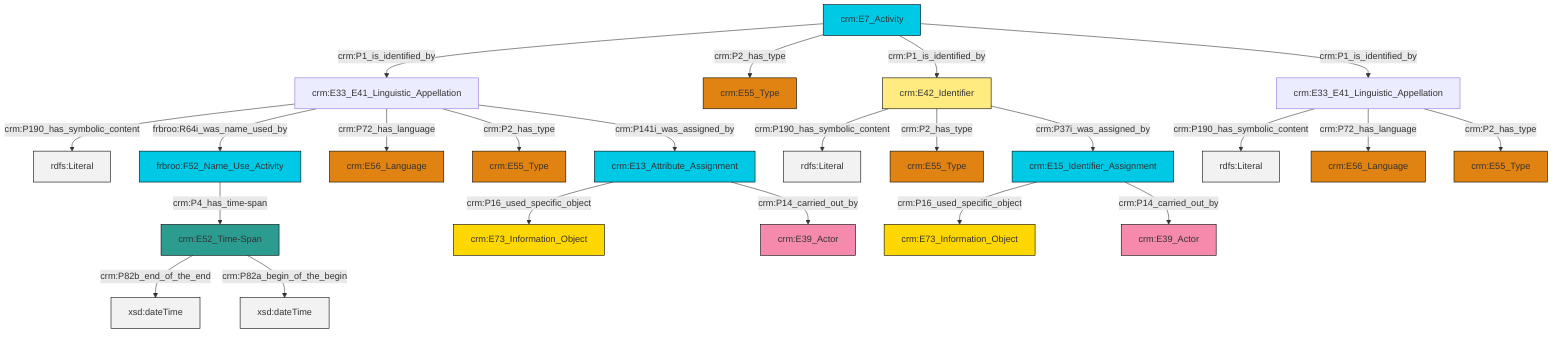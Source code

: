 graph TD
classDef Literal fill:#f2f2f2,stroke:#000000;
classDef CRM_Entity fill:#FFFFFF,stroke:#000000;
classDef Temporal_Entity fill:#00C9E6, stroke:#000000;
classDef Type fill:#E18312, stroke:#000000;
classDef Time-Span fill:#2C9C91, stroke:#000000;
classDef Appellation fill:#FFEB7F, stroke:#000000;
classDef Place fill:#008836, stroke:#000000;
classDef Persistent_Item fill:#B266B2, stroke:#000000;
classDef Conceptual_Object fill:#FFD700, stroke:#000000;
classDef Physical_Thing fill:#D2B48C, stroke:#000000;
classDef Actor fill:#f58aad, stroke:#000000;
classDef PC_Classes fill:#4ce600, stroke:#000000;
classDef Multi fill:#cccccc,stroke:#000000;

0["crm:E7_Activity"]:::Temporal_Entity -->|crm:P1_is_identified_by| 1["crm:E33_E41_Linguistic_Appellation"]:::Default
2["crm:E42_Identifier"]:::Appellation -->|crm:P190_has_symbolic_content| 3[rdfs:Literal]:::Literal
1["crm:E33_E41_Linguistic_Appellation"]:::Default -->|crm:P190_has_symbolic_content| 5[rdfs:Literal]:::Literal
2["crm:E42_Identifier"]:::Appellation -->|crm:P2_has_type| 6["crm:E55_Type"]:::Type
7["crm:E33_E41_Linguistic_Appellation"]:::Default -->|crm:P190_has_symbolic_content| 8[rdfs:Literal]:::Literal
7["crm:E33_E41_Linguistic_Appellation"]:::Default -->|crm:P72_has_language| 11["crm:E56_Language"]:::Type
12["crm:E15_Identifier_Assignment"]:::Temporal_Entity -->|crm:P16_used_specific_object| 13["crm:E73_Information_Object"]:::Conceptual_Object
12["crm:E15_Identifier_Assignment"]:::Temporal_Entity -->|crm:P14_carried_out_by| 16["crm:E39_Actor"]:::Actor
2["crm:E42_Identifier"]:::Appellation -->|crm:P37i_was_assigned_by| 12["crm:E15_Identifier_Assignment"]:::Temporal_Entity
7["crm:E33_E41_Linguistic_Appellation"]:::Default -->|crm:P2_has_type| 17["crm:E55_Type"]:::Type
1["crm:E33_E41_Linguistic_Appellation"]:::Default -->|frbroo:R64i_was_name_used_by| 19["frbroo:F52_Name_Use_Activity"]:::Temporal_Entity
0["crm:E7_Activity"]:::Temporal_Entity -->|crm:P2_has_type| 20["crm:E55_Type"]:::Type
1["crm:E33_E41_Linguistic_Appellation"]:::Default -->|crm:P72_has_language| 22["crm:E56_Language"]:::Type
0["crm:E7_Activity"]:::Temporal_Entity -->|crm:P1_is_identified_by| 2["crm:E42_Identifier"]:::Appellation
19["frbroo:F52_Name_Use_Activity"]:::Temporal_Entity -->|crm:P4_has_time-span| 24["crm:E52_Time-Span"]:::Time-Span
1["crm:E33_E41_Linguistic_Appellation"]:::Default -->|crm:P2_has_type| 14["crm:E55_Type"]:::Type
9["crm:E13_Attribute_Assignment"]:::Temporal_Entity -->|crm:P16_used_specific_object| 27["crm:E73_Information_Object"]:::Conceptual_Object
24["crm:E52_Time-Span"]:::Time-Span -->|crm:P82b_end_of_the_end| 30[xsd:dateTime]:::Literal
0["crm:E7_Activity"]:::Temporal_Entity -->|crm:P1_is_identified_by| 7["crm:E33_E41_Linguistic_Appellation"]:::Default
24["crm:E52_Time-Span"]:::Time-Span -->|crm:P82a_begin_of_the_begin| 36[xsd:dateTime]:::Literal
1["crm:E33_E41_Linguistic_Appellation"]:::Default -->|crm:P141i_was_assigned_by| 9["crm:E13_Attribute_Assignment"]:::Temporal_Entity
9["crm:E13_Attribute_Assignment"]:::Temporal_Entity -->|crm:P14_carried_out_by| 39["crm:E39_Actor"]:::Actor